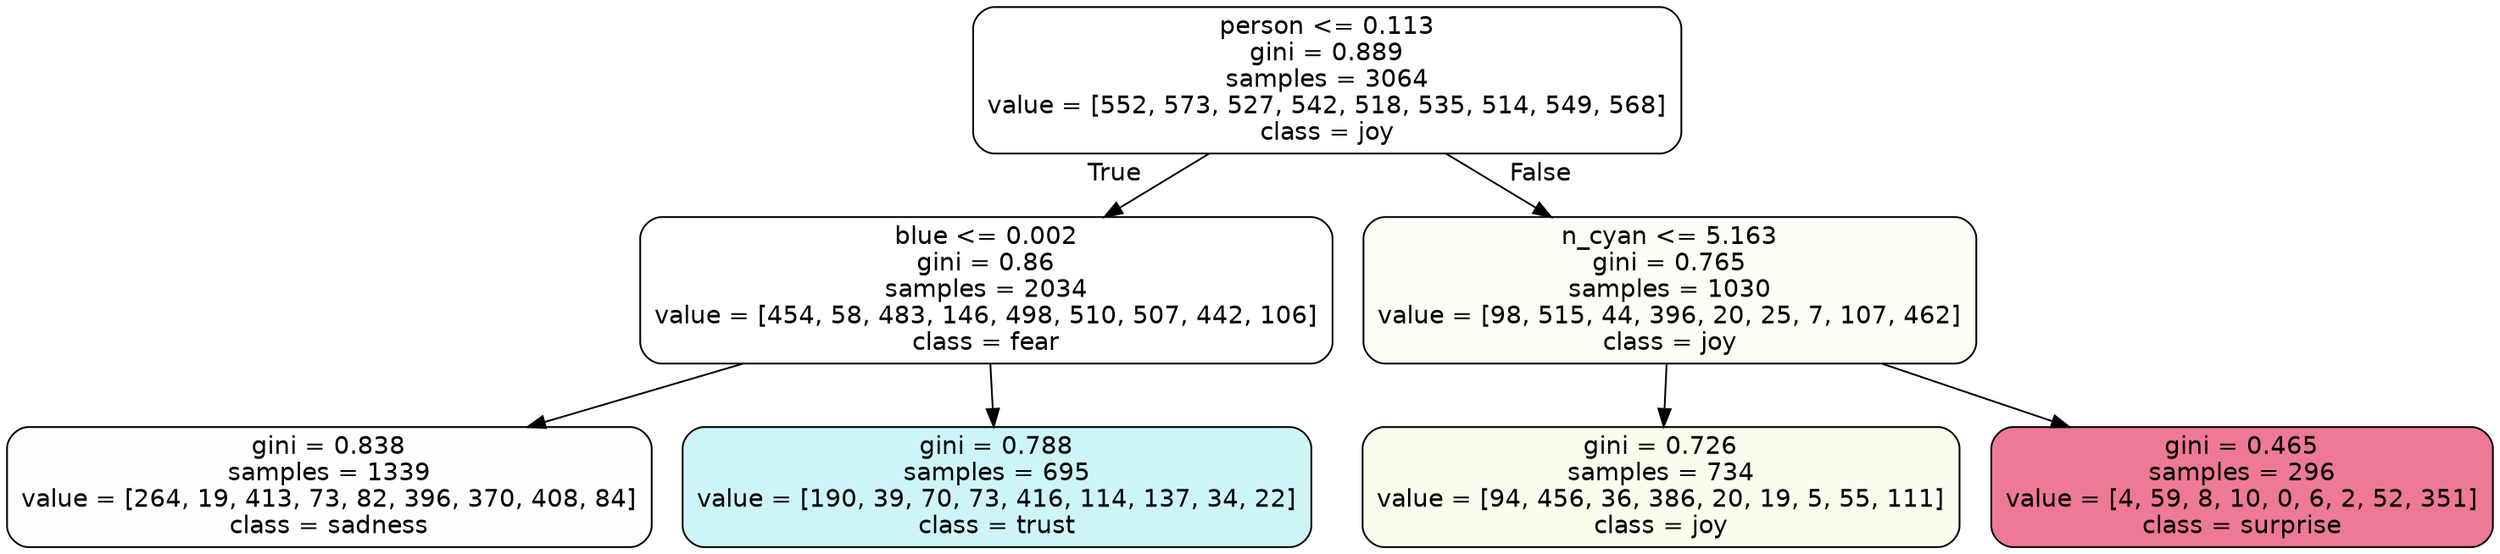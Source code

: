 digraph Tree {
node [shape=box, style="filled, rounded", color="black", fontname=helvetica] ;
edge [fontname=helvetica] ;
0 [label="person <= 0.113\ngini = 0.889\nsamples = 3064\nvalue = [552, 573, 527, 542, 518, 535, 514, 549, 568]\nclass = joy", fillcolor="#d7e53900"] ;
1 [label="blue <= 0.002\ngini = 0.86\nsamples = 2034\nvalue = [454, 58, 483, 146, 498, 510, 507, 442, 106]\nclass = fear", fillcolor="#3964e500"] ;
0 -> 1 [labeldistance=2.5, labelangle=45, headlabel="True"] ;
2 [label="gini = 0.838\nsamples = 1339\nvalue = [264, 19, 413, 73, 82, 396, 370, 408, 84]\nclass = sadness", fillcolor="#64e53901"] ;
1 -> 2 ;
3 [label="gini = 0.788\nsamples = 695\nvalue = [190, 39, 70, 73, 416, 114, 137, 34, 22]\nclass = trust", fillcolor="#39d7e540"] ;
1 -> 3 ;
4 [label="n_cyan <= 5.163\ngini = 0.765\nsamples = 1030\nvalue = [98, 515, 44, 396, 20, 25, 7, 107, 462]\nclass = joy", fillcolor="#d7e5390b"] ;
0 -> 4 [labeldistance=2.5, labelangle=-45, headlabel="False"] ;
5 [label="gini = 0.726\nsamples = 734\nvalue = [94, 456, 36, 386, 20, 19, 5, 55, 111]\nclass = joy", fillcolor="#d7e53916"] ;
4 -> 5 ;
6 [label="gini = 0.465\nsamples = 296\nvalue = [4, 59, 8, 10, 0, 6, 2, 52, 351]\nclass = surprise", fillcolor="#e53964ac"] ;
4 -> 6 ;
}